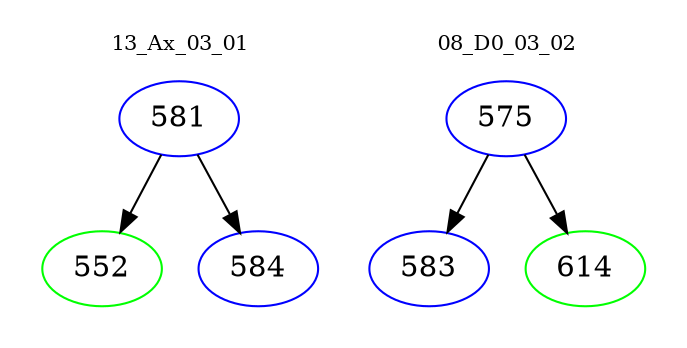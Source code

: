 digraph{
subgraph cluster_0 {
color = white
label = "13_Ax_03_01";
fontsize=10;
T0_581 [label="581", color="blue"]
T0_581 -> T0_552 [color="black"]
T0_552 [label="552", color="green"]
T0_581 -> T0_584 [color="black"]
T0_584 [label="584", color="blue"]
}
subgraph cluster_1 {
color = white
label = "08_D0_03_02";
fontsize=10;
T1_575 [label="575", color="blue"]
T1_575 -> T1_583 [color="black"]
T1_583 [label="583", color="blue"]
T1_575 -> T1_614 [color="black"]
T1_614 [label="614", color="green"]
}
}
